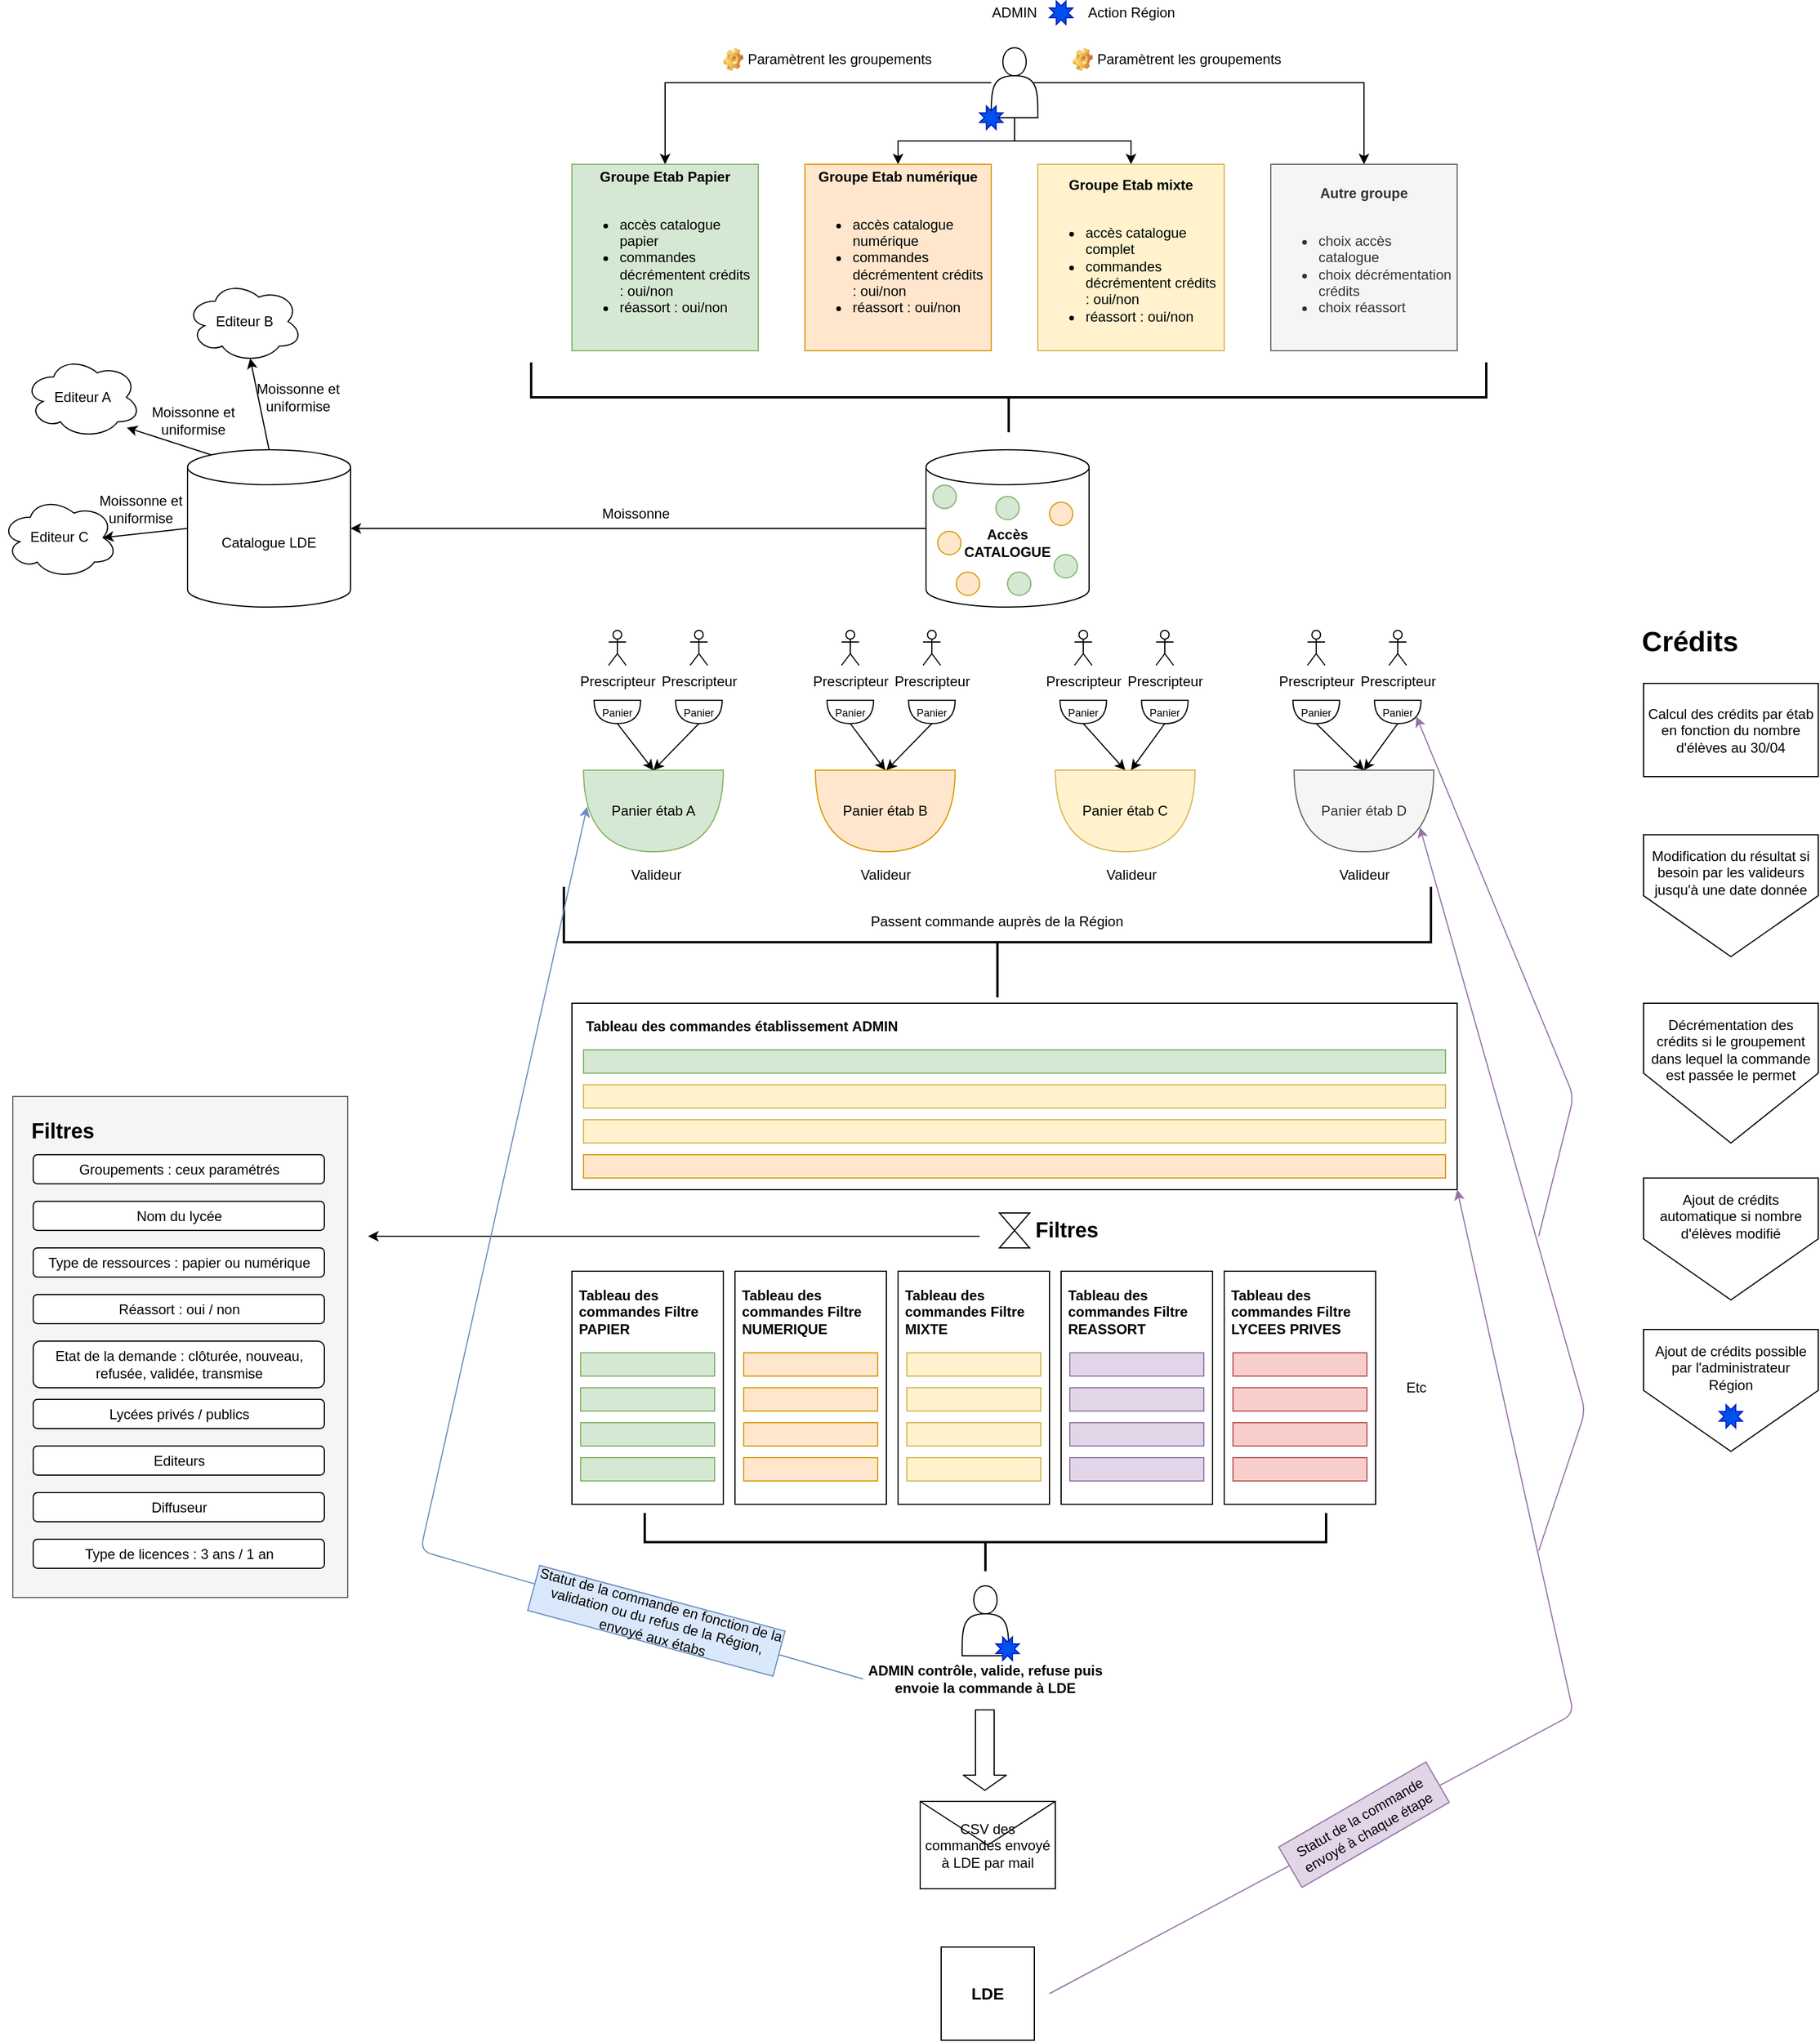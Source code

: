 <mxfile version="14.6.12" type="github">
  <diagram id="M5NmcH6w99j9EcvWKyK-" name="Page-1">
    <mxGraphModel dx="2557" dy="912" grid="1" gridSize="10" guides="1" tooltips="1" connect="1" arrows="1" fold="1" page="1" pageScale="1" pageWidth="827" pageHeight="1169" math="0" shadow="0">
      <root>
        <mxCell id="0" />
        <mxCell id="1" parent="0" />
        <mxCell id="MbVoy9RgzzWDaomn8BP1-6" style="edgeStyle=orthogonalEdgeStyle;rounded=0;orthogonalLoop=1;jettySize=auto;html=1;entryX=0.5;entryY=0;entryDx=0;entryDy=0;exitX=0.5;exitY=1;exitDx=0;exitDy=0;" parent="1" source="MbVoy9RgzzWDaomn8BP1-1" target="MbVoy9RgzzWDaomn8BP1-3" edge="1">
          <mxGeometry relative="1" as="geometry">
            <mxPoint x="120" y="150" as="sourcePoint" />
          </mxGeometry>
        </mxCell>
        <mxCell id="MbVoy9RgzzWDaomn8BP1-7" style="edgeStyle=orthogonalEdgeStyle;rounded=0;orthogonalLoop=1;jettySize=auto;html=1;entryX=0.5;entryY=0;entryDx=0;entryDy=0;" parent="1" source="MbVoy9RgzzWDaomn8BP1-1" target="MbVoy9RgzzWDaomn8BP1-2" edge="1">
          <mxGeometry relative="1" as="geometry" />
        </mxCell>
        <mxCell id="MbVoy9RgzzWDaomn8BP1-8" style="edgeStyle=orthogonalEdgeStyle;rounded=0;orthogonalLoop=1;jettySize=auto;html=1;entryX=0.5;entryY=0;entryDx=0;entryDy=0;" parent="1" source="MbVoy9RgzzWDaomn8BP1-1" target="MbVoy9RgzzWDaomn8BP1-4" edge="1">
          <mxGeometry relative="1" as="geometry" />
        </mxCell>
        <mxCell id="MbVoy9RgzzWDaomn8BP1-9" style="edgeStyle=orthogonalEdgeStyle;rounded=0;orthogonalLoop=1;jettySize=auto;html=1;exitX=0.9;exitY=0.5;exitDx=0;exitDy=0;exitPerimeter=0;entryX=0.5;entryY=0;entryDx=0;entryDy=0;" parent="1" source="MbVoy9RgzzWDaomn8BP1-1" target="MbVoy9RgzzWDaomn8BP1-5" edge="1">
          <mxGeometry relative="1" as="geometry" />
        </mxCell>
        <mxCell id="MbVoy9RgzzWDaomn8BP1-1" value="" style="shape=actor;whiteSpace=wrap;html=1;" parent="1" vertex="1">
          <mxGeometry x="400" y="60" width="40" height="60" as="geometry" />
        </mxCell>
        <mxCell id="MbVoy9RgzzWDaomn8BP1-2" value="&lt;div&gt;&lt;b&gt;Groupe Etab Papier&lt;br&gt;&lt;/b&gt;&lt;/div&gt;&lt;div&gt;&lt;br&gt;&lt;/div&gt;&lt;div align=&quot;left&quot;&gt;&lt;ul&gt;&lt;li&gt;accès catalogue papier&lt;/li&gt;&lt;li&gt;commandes décrémentent crédits : oui/non&lt;/li&gt;&lt;li&gt;réassort : oui/non&lt;br&gt;&lt;/li&gt;&lt;/ul&gt;&lt;/div&gt;&lt;div&gt;&lt;br&gt;&lt;b&gt;&lt;/b&gt;&lt;/div&gt;" style="whiteSpace=wrap;html=1;aspect=fixed;fillColor=#d5e8d4;strokeColor=#82b366;" parent="1" vertex="1">
          <mxGeometry x="40" y="160" width="160" height="160" as="geometry" />
        </mxCell>
        <mxCell id="MbVoy9RgzzWDaomn8BP1-3" value="&lt;div&gt;&lt;b&gt;Groupe Etab numérique&lt;/b&gt;&lt;/div&gt;&lt;div align=&quot;left&quot;&gt;&lt;br&gt;&lt;/div&gt;&lt;div align=&quot;left&quot;&gt;&lt;ul&gt;&lt;li&gt;accès catalogue numérique&lt;/li&gt;&lt;li&gt;commandes décrémentent crédits : oui/non&lt;/li&gt;&lt;li&gt;réassort : oui/non&lt;br&gt;&lt;/li&gt;&lt;/ul&gt;&lt;/div&gt;&lt;div&gt;&lt;br&gt;&lt;/div&gt;" style="whiteSpace=wrap;html=1;aspect=fixed;fillColor=#ffe6cc;strokeColor=#d79b00;" parent="1" vertex="1">
          <mxGeometry x="240" y="160" width="160" height="160" as="geometry" />
        </mxCell>
        <mxCell id="MbVoy9RgzzWDaomn8BP1-4" value="&lt;div&gt;&lt;b&gt;Groupe Etab mixte&lt;/b&gt;&lt;/div&gt;&lt;div&gt;&lt;br&gt;&lt;/div&gt;&lt;div align=&quot;left&quot;&gt;&lt;ul&gt;&lt;li&gt;accès catalogue complet&lt;/li&gt;&lt;li&gt;commandes décrémentent crédits : oui/non&lt;/li&gt;&lt;li&gt;réassort : oui/non&lt;/li&gt;&lt;/ul&gt;&lt;/div&gt;" style="whiteSpace=wrap;html=1;aspect=fixed;fillColor=#fff2cc;strokeColor=#d6b656;" parent="1" vertex="1">
          <mxGeometry x="440" y="160" width="160" height="160" as="geometry" />
        </mxCell>
        <mxCell id="MbVoy9RgzzWDaomn8BP1-5" value="&lt;div&gt;&lt;b&gt;Autre groupe&lt;/b&gt;&lt;/div&gt;&lt;div align=&quot;left&quot;&gt;&lt;br&gt;&lt;/div&gt;&lt;div align=&quot;left&quot;&gt;&lt;ul&gt;&lt;li&gt;choix accès catalogue&lt;/li&gt;&lt;li&gt;choix décrémentation crédits&lt;/li&gt;&lt;li&gt;choix réassort&lt;/li&gt;&lt;/ul&gt;&lt;/div&gt;" style="whiteSpace=wrap;html=1;aspect=fixed;fillColor=#f5f5f5;strokeColor=#666666;fontColor=#333333;" parent="1" vertex="1">
          <mxGeometry x="640" y="160" width="160" height="160" as="geometry" />
        </mxCell>
        <mxCell id="MbVoy9RgzzWDaomn8BP1-10" value="" style="rounded=0;whiteSpace=wrap;html=1;" parent="1" vertex="1">
          <mxGeometry x="40" y="880" width="760" height="160" as="geometry" />
        </mxCell>
        <mxCell id="MbVoy9RgzzWDaomn8BP1-143" style="edgeStyle=none;rounded=0;orthogonalLoop=1;jettySize=auto;html=1;" parent="1" edge="1">
          <mxGeometry relative="1" as="geometry">
            <mxPoint x="-135" y="1080" as="targetPoint" />
            <mxPoint x="390" y="1080" as="sourcePoint" />
          </mxGeometry>
        </mxCell>
        <mxCell id="MbVoy9RgzzWDaomn8BP1-15" value="&lt;font style=&quot;font-size: 18px&quot;&gt;&lt;b&gt;Filtres&lt;/b&gt;&lt;/font&gt;" style="text;html=1;strokeColor=none;fillColor=none;align=center;verticalAlign=middle;whiteSpace=wrap;rounded=0;" parent="1" vertex="1">
          <mxGeometry x="440" y="1065" width="50" height="20" as="geometry" />
        </mxCell>
        <mxCell id="MbVoy9RgzzWDaomn8BP1-17" value="&lt;div align=&quot;left&quot;&gt;&lt;b&gt;Tableau des commandes établissement&lt;/b&gt; &lt;b&gt;ADMIN&lt;/b&gt;&lt;br&gt;&lt;/div&gt;" style="text;html=1;strokeColor=none;fillColor=none;align=left;verticalAlign=middle;whiteSpace=wrap;rounded=0;" parent="1" vertex="1">
          <mxGeometry x="50" y="890" width="310" height="20" as="geometry" />
        </mxCell>
        <mxCell id="MbVoy9RgzzWDaomn8BP1-18" value="" style="rounded=0;whiteSpace=wrap;html=1;fillColor=#d5e8d4;strokeColor=#82b366;" parent="1" vertex="1">
          <mxGeometry x="50" y="920" width="740" height="20" as="geometry" />
        </mxCell>
        <mxCell id="MbVoy9RgzzWDaomn8BP1-19" value="" style="rounded=0;whiteSpace=wrap;html=1;fillColor=#fff2cc;strokeColor=#d6b656;" parent="1" vertex="1">
          <mxGeometry x="50" y="950" width="740" height="20" as="geometry" />
        </mxCell>
        <mxCell id="MbVoy9RgzzWDaomn8BP1-20" value="" style="rounded=0;whiteSpace=wrap;html=1;fillColor=#fff2cc;strokeColor=#d6b656;" parent="1" vertex="1">
          <mxGeometry x="50" y="980" width="740" height="20" as="geometry" />
        </mxCell>
        <mxCell id="MbVoy9RgzzWDaomn8BP1-21" value="" style="rounded=0;whiteSpace=wrap;html=1;fillColor=#ffe6cc;strokeColor=#d79b00;" parent="1" vertex="1">
          <mxGeometry x="50" y="1010" width="740" height="20" as="geometry" />
        </mxCell>
        <mxCell id="MbVoy9RgzzWDaomn8BP1-22" value="" style="shape=collate;whiteSpace=wrap;html=1;" parent="1" vertex="1">
          <mxGeometry x="407" y="1060" width="26" height="30" as="geometry" />
        </mxCell>
        <mxCell id="MbVoy9RgzzWDaomn8BP1-32" value="" style="group" parent="1" vertex="1" connectable="0">
          <mxGeometry x="40" y="1110" width="130" height="200" as="geometry" />
        </mxCell>
        <mxCell id="MbVoy9RgzzWDaomn8BP1-26" value="" style="rounded=0;whiteSpace=wrap;html=1;" parent="MbVoy9RgzzWDaomn8BP1-32" vertex="1">
          <mxGeometry width="130" height="200" as="geometry" />
        </mxCell>
        <mxCell id="MbVoy9RgzzWDaomn8BP1-27" value="&lt;div align=&quot;left&quot;&gt;&lt;b&gt;Tableau des commandes Filtre PAPIER&lt;/b&gt;&lt;br&gt;&lt;/div&gt;" style="text;html=1;strokeColor=none;fillColor=none;align=center;verticalAlign=middle;whiteSpace=wrap;rounded=0;" parent="MbVoy9RgzzWDaomn8BP1-32" vertex="1">
          <mxGeometry x="5" y="10" width="115" height="50" as="geometry" />
        </mxCell>
        <mxCell id="MbVoy9RgzzWDaomn8BP1-54" value="" style="group" parent="MbVoy9RgzzWDaomn8BP1-32" vertex="1" connectable="0">
          <mxGeometry x="7.5" y="70" width="115" height="110" as="geometry" />
        </mxCell>
        <mxCell id="MbVoy9RgzzWDaomn8BP1-28" value="" style="rounded=0;whiteSpace=wrap;html=1;fillColor=#d5e8d4;strokeColor=#82b366;" parent="MbVoy9RgzzWDaomn8BP1-54" vertex="1">
          <mxGeometry width="115" height="20" as="geometry" />
        </mxCell>
        <mxCell id="MbVoy9RgzzWDaomn8BP1-29" value="" style="rounded=0;whiteSpace=wrap;html=1;fillColor=#d5e8d4;strokeColor=#82b366;" parent="MbVoy9RgzzWDaomn8BP1-54" vertex="1">
          <mxGeometry y="30" width="115" height="20" as="geometry" />
        </mxCell>
        <mxCell id="MbVoy9RgzzWDaomn8BP1-30" value="" style="rounded=0;whiteSpace=wrap;html=1;fillColor=#d5e8d4;strokeColor=#82b366;" parent="MbVoy9RgzzWDaomn8BP1-54" vertex="1">
          <mxGeometry y="60" width="115" height="20" as="geometry" />
        </mxCell>
        <mxCell id="MbVoy9RgzzWDaomn8BP1-31" value="" style="rounded=0;whiteSpace=wrap;html=1;fillColor=#d5e8d4;strokeColor=#82b366;" parent="MbVoy9RgzzWDaomn8BP1-54" vertex="1">
          <mxGeometry y="90" width="115" height="20" as="geometry" />
        </mxCell>
        <mxCell id="MbVoy9RgzzWDaomn8BP1-73" style="edgeStyle=orthogonalEdgeStyle;rounded=0;orthogonalLoop=1;jettySize=auto;html=1;exitX=0.5;exitY=1;exitDx=0;exitDy=0;" parent="MbVoy9RgzzWDaomn8BP1-54" source="MbVoy9RgzzWDaomn8BP1-29" target="MbVoy9RgzzWDaomn8BP1-29" edge="1">
          <mxGeometry relative="1" as="geometry" />
        </mxCell>
        <mxCell id="MbVoy9RgzzWDaomn8BP1-74" value="" style="group" parent="1" vertex="1" connectable="0">
          <mxGeometry x="180" y="1110" width="130" height="200" as="geometry" />
        </mxCell>
        <mxCell id="MbVoy9RgzzWDaomn8BP1-75" value="" style="rounded=0;whiteSpace=wrap;html=1;" parent="MbVoy9RgzzWDaomn8BP1-74" vertex="1">
          <mxGeometry width="130" height="200" as="geometry" />
        </mxCell>
        <mxCell id="MbVoy9RgzzWDaomn8BP1-76" value="&lt;div align=&quot;left&quot;&gt;&lt;b&gt;Tableau des commandes Filtre NUMERIQUE&lt;/b&gt;&lt;br&gt;&lt;/div&gt;" style="text;html=1;strokeColor=none;fillColor=none;align=center;verticalAlign=middle;whiteSpace=wrap;rounded=0;" parent="MbVoy9RgzzWDaomn8BP1-74" vertex="1">
          <mxGeometry x="5" y="10" width="115" height="50" as="geometry" />
        </mxCell>
        <mxCell id="MbVoy9RgzzWDaomn8BP1-77" value="" style="group" parent="MbVoy9RgzzWDaomn8BP1-74" vertex="1" connectable="0">
          <mxGeometry x="7.5" y="70" width="115" height="110" as="geometry" />
        </mxCell>
        <mxCell id="MbVoy9RgzzWDaomn8BP1-78" value="" style="rounded=0;whiteSpace=wrap;html=1;fillColor=#ffe6cc;strokeColor=#d79b00;" parent="MbVoy9RgzzWDaomn8BP1-77" vertex="1">
          <mxGeometry width="115" height="20" as="geometry" />
        </mxCell>
        <mxCell id="MbVoy9RgzzWDaomn8BP1-79" value="" style="rounded=0;whiteSpace=wrap;html=1;fillColor=#ffe6cc;strokeColor=#d79b00;" parent="MbVoy9RgzzWDaomn8BP1-77" vertex="1">
          <mxGeometry y="30" width="115" height="20" as="geometry" />
        </mxCell>
        <mxCell id="MbVoy9RgzzWDaomn8BP1-80" value="" style="rounded=0;whiteSpace=wrap;html=1;fillColor=#ffe6cc;strokeColor=#d79b00;" parent="MbVoy9RgzzWDaomn8BP1-77" vertex="1">
          <mxGeometry y="60" width="115" height="20" as="geometry" />
        </mxCell>
        <mxCell id="MbVoy9RgzzWDaomn8BP1-81" value="" style="rounded=0;whiteSpace=wrap;html=1;fillColor=#ffe6cc;strokeColor=#d79b00;" parent="MbVoy9RgzzWDaomn8BP1-77" vertex="1">
          <mxGeometry y="90" width="115" height="20" as="geometry" />
        </mxCell>
        <mxCell id="MbVoy9RgzzWDaomn8BP1-82" style="edgeStyle=orthogonalEdgeStyle;rounded=0;orthogonalLoop=1;jettySize=auto;html=1;exitX=0.5;exitY=1;exitDx=0;exitDy=0;" parent="MbVoy9RgzzWDaomn8BP1-77" source="MbVoy9RgzzWDaomn8BP1-79" target="MbVoy9RgzzWDaomn8BP1-79" edge="1">
          <mxGeometry relative="1" as="geometry" />
        </mxCell>
        <mxCell id="MbVoy9RgzzWDaomn8BP1-83" value="" style="group" parent="1" vertex="1" connectable="0">
          <mxGeometry x="320" y="1110" width="130" height="200" as="geometry" />
        </mxCell>
        <mxCell id="MbVoy9RgzzWDaomn8BP1-84" value="" style="rounded=0;whiteSpace=wrap;html=1;" parent="MbVoy9RgzzWDaomn8BP1-83" vertex="1">
          <mxGeometry width="130" height="200" as="geometry" />
        </mxCell>
        <mxCell id="MbVoy9RgzzWDaomn8BP1-85" value="&lt;div align=&quot;left&quot;&gt;&lt;b&gt;Tableau des commandes Filtre MIXTE&lt;/b&gt;&lt;br&gt;&lt;/div&gt;" style="text;html=1;strokeColor=none;fillColor=none;align=center;verticalAlign=middle;whiteSpace=wrap;rounded=0;" parent="MbVoy9RgzzWDaomn8BP1-83" vertex="1">
          <mxGeometry x="5" y="10" width="115" height="50" as="geometry" />
        </mxCell>
        <mxCell id="MbVoy9RgzzWDaomn8BP1-86" value="" style="group" parent="MbVoy9RgzzWDaomn8BP1-83" vertex="1" connectable="0">
          <mxGeometry x="7.5" y="70" width="115" height="110" as="geometry" />
        </mxCell>
        <mxCell id="MbVoy9RgzzWDaomn8BP1-87" value="" style="rounded=0;whiteSpace=wrap;html=1;fillColor=#fff2cc;strokeColor=#d6b656;" parent="MbVoy9RgzzWDaomn8BP1-86" vertex="1">
          <mxGeometry width="115" height="20" as="geometry" />
        </mxCell>
        <mxCell id="MbVoy9RgzzWDaomn8BP1-88" value="" style="rounded=0;whiteSpace=wrap;html=1;fillColor=#fff2cc;strokeColor=#d6b656;" parent="MbVoy9RgzzWDaomn8BP1-86" vertex="1">
          <mxGeometry y="30" width="115" height="20" as="geometry" />
        </mxCell>
        <mxCell id="MbVoy9RgzzWDaomn8BP1-89" value="" style="rounded=0;whiteSpace=wrap;html=1;fillColor=#fff2cc;strokeColor=#d6b656;" parent="MbVoy9RgzzWDaomn8BP1-86" vertex="1">
          <mxGeometry y="60" width="115" height="20" as="geometry" />
        </mxCell>
        <mxCell id="MbVoy9RgzzWDaomn8BP1-90" value="" style="rounded=0;whiteSpace=wrap;html=1;fillColor=#fff2cc;strokeColor=#d6b656;" parent="MbVoy9RgzzWDaomn8BP1-86" vertex="1">
          <mxGeometry y="90" width="115" height="20" as="geometry" />
        </mxCell>
        <mxCell id="MbVoy9RgzzWDaomn8BP1-91" style="edgeStyle=orthogonalEdgeStyle;rounded=0;orthogonalLoop=1;jettySize=auto;html=1;exitX=0.5;exitY=1;exitDx=0;exitDy=0;" parent="MbVoy9RgzzWDaomn8BP1-86" source="MbVoy9RgzzWDaomn8BP1-88" target="MbVoy9RgzzWDaomn8BP1-88" edge="1">
          <mxGeometry relative="1" as="geometry" />
        </mxCell>
        <mxCell id="MbVoy9RgzzWDaomn8BP1-96" value="" style="group" parent="1" vertex="1" connectable="0">
          <mxGeometry x="460" y="1110" width="130" height="200" as="geometry" />
        </mxCell>
        <mxCell id="MbVoy9RgzzWDaomn8BP1-97" value="" style="rounded=0;whiteSpace=wrap;html=1;" parent="MbVoy9RgzzWDaomn8BP1-96" vertex="1">
          <mxGeometry width="130" height="200" as="geometry" />
        </mxCell>
        <mxCell id="MbVoy9RgzzWDaomn8BP1-98" value="&lt;div align=&quot;left&quot;&gt;&lt;b&gt;Tableau des commandes Filtre REASSORT&lt;/b&gt;&lt;br&gt;&lt;/div&gt;" style="text;html=1;strokeColor=none;fillColor=none;align=center;verticalAlign=middle;whiteSpace=wrap;rounded=0;" parent="MbVoy9RgzzWDaomn8BP1-96" vertex="1">
          <mxGeometry x="5" y="10" width="115" height="50" as="geometry" />
        </mxCell>
        <mxCell id="MbVoy9RgzzWDaomn8BP1-99" value="" style="group" parent="MbVoy9RgzzWDaomn8BP1-96" vertex="1" connectable="0">
          <mxGeometry x="7.5" y="70" width="115" height="110" as="geometry" />
        </mxCell>
        <mxCell id="MbVoy9RgzzWDaomn8BP1-100" value="" style="rounded=0;whiteSpace=wrap;html=1;fillColor=#e1d5e7;strokeColor=#9673a6;" parent="MbVoy9RgzzWDaomn8BP1-99" vertex="1">
          <mxGeometry width="115" height="20" as="geometry" />
        </mxCell>
        <mxCell id="MbVoy9RgzzWDaomn8BP1-101" value="" style="rounded=0;whiteSpace=wrap;html=1;fillColor=#e1d5e7;strokeColor=#9673a6;" parent="MbVoy9RgzzWDaomn8BP1-99" vertex="1">
          <mxGeometry y="30" width="115" height="20" as="geometry" />
        </mxCell>
        <mxCell id="MbVoy9RgzzWDaomn8BP1-102" value="" style="rounded=0;whiteSpace=wrap;html=1;fillColor=#e1d5e7;strokeColor=#9673a6;" parent="MbVoy9RgzzWDaomn8BP1-99" vertex="1">
          <mxGeometry y="60" width="115" height="20" as="geometry" />
        </mxCell>
        <mxCell id="MbVoy9RgzzWDaomn8BP1-103" value="" style="rounded=0;whiteSpace=wrap;html=1;fillColor=#e1d5e7;strokeColor=#9673a6;" parent="MbVoy9RgzzWDaomn8BP1-99" vertex="1">
          <mxGeometry y="90" width="115" height="20" as="geometry" />
        </mxCell>
        <mxCell id="MbVoy9RgzzWDaomn8BP1-104" style="edgeStyle=orthogonalEdgeStyle;rounded=0;orthogonalLoop=1;jettySize=auto;html=1;exitX=0.5;exitY=1;exitDx=0;exitDy=0;" parent="MbVoy9RgzzWDaomn8BP1-99" source="MbVoy9RgzzWDaomn8BP1-101" target="MbVoy9RgzzWDaomn8BP1-101" edge="1">
          <mxGeometry relative="1" as="geometry" />
        </mxCell>
        <mxCell id="MbVoy9RgzzWDaomn8BP1-105" value="" style="group" parent="1" vertex="1" connectable="0">
          <mxGeometry x="600" y="1110" width="130" height="200" as="geometry" />
        </mxCell>
        <mxCell id="MbVoy9RgzzWDaomn8BP1-106" value="" style="rounded=0;whiteSpace=wrap;html=1;" parent="MbVoy9RgzzWDaomn8BP1-105" vertex="1">
          <mxGeometry width="130" height="200" as="geometry" />
        </mxCell>
        <mxCell id="MbVoy9RgzzWDaomn8BP1-107" value="&lt;div align=&quot;left&quot;&gt;&lt;b&gt;Tableau des commandes Filtre LYCEES PRIVES&lt;/b&gt;&lt;br&gt;&lt;/div&gt;" style="text;html=1;strokeColor=none;fillColor=none;align=center;verticalAlign=middle;whiteSpace=wrap;rounded=0;" parent="MbVoy9RgzzWDaomn8BP1-105" vertex="1">
          <mxGeometry x="5" y="10" width="115" height="50" as="geometry" />
        </mxCell>
        <mxCell id="MbVoy9RgzzWDaomn8BP1-108" value="" style="group" parent="MbVoy9RgzzWDaomn8BP1-105" vertex="1" connectable="0">
          <mxGeometry x="7.5" y="70" width="115" height="110" as="geometry" />
        </mxCell>
        <mxCell id="MbVoy9RgzzWDaomn8BP1-109" value="" style="rounded=0;whiteSpace=wrap;html=1;fillColor=#f8cecc;strokeColor=#b85450;" parent="MbVoy9RgzzWDaomn8BP1-108" vertex="1">
          <mxGeometry width="115" height="20" as="geometry" />
        </mxCell>
        <mxCell id="MbVoy9RgzzWDaomn8BP1-110" value="" style="rounded=0;whiteSpace=wrap;html=1;fillColor=#f8cecc;strokeColor=#b85450;" parent="MbVoy9RgzzWDaomn8BP1-108" vertex="1">
          <mxGeometry y="30" width="115" height="20" as="geometry" />
        </mxCell>
        <mxCell id="MbVoy9RgzzWDaomn8BP1-111" value="" style="rounded=0;whiteSpace=wrap;html=1;fillColor=#f8cecc;strokeColor=#b85450;" parent="MbVoy9RgzzWDaomn8BP1-108" vertex="1">
          <mxGeometry y="60" width="115" height="20" as="geometry" />
        </mxCell>
        <mxCell id="MbVoy9RgzzWDaomn8BP1-112" value="" style="rounded=0;whiteSpace=wrap;html=1;fillColor=#f8cecc;strokeColor=#b85450;" parent="MbVoy9RgzzWDaomn8BP1-108" vertex="1">
          <mxGeometry y="90" width="115" height="20" as="geometry" />
        </mxCell>
        <mxCell id="MbVoy9RgzzWDaomn8BP1-113" style="edgeStyle=orthogonalEdgeStyle;rounded=0;orthogonalLoop=1;jettySize=auto;html=1;exitX=0.5;exitY=1;exitDx=0;exitDy=0;" parent="MbVoy9RgzzWDaomn8BP1-108" source="MbVoy9RgzzWDaomn8BP1-110" target="MbVoy9RgzzWDaomn8BP1-110" edge="1">
          <mxGeometry relative="1" as="geometry" />
        </mxCell>
        <mxCell id="MbVoy9RgzzWDaomn8BP1-114" value="Etc" style="text;html=1;strokeColor=none;fillColor=none;align=center;verticalAlign=middle;whiteSpace=wrap;rounded=0;" parent="1" vertex="1">
          <mxGeometry x="740" y="1200" width="50" height="20" as="geometry" />
        </mxCell>
        <mxCell id="MbVoy9RgzzWDaomn8BP1-125" value="ADMIN" style="text;html=1;strokeColor=none;fillColor=none;align=center;verticalAlign=middle;whiteSpace=wrap;rounded=0;" parent="1" vertex="1">
          <mxGeometry x="300" y="20" width="240" height="20" as="geometry" />
        </mxCell>
        <mxCell id="MbVoy9RgzzWDaomn8BP1-126" value="" style="shape=actor;whiteSpace=wrap;html=1;" parent="1" vertex="1">
          <mxGeometry x="375" y="1380" width="40" height="60" as="geometry" />
        </mxCell>
        <mxCell id="MbVoy9RgzzWDaomn8BP1-141" value="" style="strokeWidth=2;html=1;shape=mxgraph.flowchart.annotation_2;align=left;labelPosition=right;pointerEvents=1;rotation=-90;" parent="1" vertex="1">
          <mxGeometry x="370" y="1050" width="50" height="585" as="geometry" />
        </mxCell>
        <mxCell id="MbVoy9RgzzWDaomn8BP1-142" value="&lt;b&gt;ADMIN contrôle, valide, refuse puis envoie la commande à LDE&lt;/b&gt;" style="text;html=1;strokeColor=none;fillColor=none;align=center;verticalAlign=middle;whiteSpace=wrap;rounded=0;" parent="1" vertex="1">
          <mxGeometry x="290" y="1440" width="210" height="40" as="geometry" />
        </mxCell>
        <mxCell id="MbVoy9RgzzWDaomn8BP1-179" value="" style="strokeWidth=2;html=1;shape=mxgraph.flowchart.annotation_2;align=left;labelPosition=right;pointerEvents=1;rotation=-90;" parent="1" vertex="1">
          <mxGeometry x="385" y="-50" width="60" height="820" as="geometry" />
        </mxCell>
        <mxCell id="MbVoy9RgzzWDaomn8BP1-184" value="" style="group" parent="1" vertex="1" connectable="0">
          <mxGeometry x="-440" y="960" width="397.5" height="430" as="geometry" />
        </mxCell>
        <mxCell id="MbVoy9RgzzWDaomn8BP1-178" value="" style="rounded=0;whiteSpace=wrap;html=1;fillColor=#f5f5f5;strokeColor=#666666;fontColor=#333333;" parent="MbVoy9RgzzWDaomn8BP1-184" vertex="1">
          <mxGeometry width="287.5" height="430" as="geometry" />
        </mxCell>
        <mxCell id="MbVoy9RgzzWDaomn8BP1-147" value="" style="group" parent="MbVoy9RgzzWDaomn8BP1-184" vertex="1" connectable="0">
          <mxGeometry x="17.5" y="130" width="250" height="25" as="geometry" />
        </mxCell>
        <mxCell id="MbVoy9RgzzWDaomn8BP1-146" value="" style="rounded=1;whiteSpace=wrap;html=1;" parent="MbVoy9RgzzWDaomn8BP1-147" vertex="1">
          <mxGeometry width="250" height="25" as="geometry" />
        </mxCell>
        <mxCell id="MbVoy9RgzzWDaomn8BP1-145" value="&lt;div&gt;Type de ressources : papier ou numérique&lt;/div&gt;" style="text;html=1;strokeColor=none;fillColor=none;align=center;verticalAlign=middle;whiteSpace=wrap;rounded=0;" parent="MbVoy9RgzzWDaomn8BP1-147" vertex="1">
          <mxGeometry x="5" y="2.5" width="240" height="20" as="geometry" />
        </mxCell>
        <mxCell id="MbVoy9RgzzWDaomn8BP1-148" value="" style="group" parent="MbVoy9RgzzWDaomn8BP1-184" vertex="1" connectable="0">
          <mxGeometry x="17.5" y="170" width="250" height="25" as="geometry" />
        </mxCell>
        <mxCell id="MbVoy9RgzzWDaomn8BP1-149" value="" style="rounded=1;whiteSpace=wrap;html=1;" parent="MbVoy9RgzzWDaomn8BP1-148" vertex="1">
          <mxGeometry width="250" height="25" as="geometry" />
        </mxCell>
        <mxCell id="MbVoy9RgzzWDaomn8BP1-150" value="Réassort : oui / non" style="text;html=1;strokeColor=none;fillColor=none;align=center;verticalAlign=middle;whiteSpace=wrap;rounded=0;" parent="MbVoy9RgzzWDaomn8BP1-148" vertex="1">
          <mxGeometry x="5" y="2.5" width="240" height="20" as="geometry" />
        </mxCell>
        <mxCell id="MbVoy9RgzzWDaomn8BP1-152" value="" style="group" parent="MbVoy9RgzzWDaomn8BP1-184" vertex="1" connectable="0">
          <mxGeometry x="17.5" y="210" width="285" height="220" as="geometry" />
        </mxCell>
        <mxCell id="MbVoy9RgzzWDaomn8BP1-153" value="" style="rounded=1;whiteSpace=wrap;html=1;" parent="MbVoy9RgzzWDaomn8BP1-152" vertex="1">
          <mxGeometry width="250" height="40" as="geometry" />
        </mxCell>
        <mxCell id="MbVoy9RgzzWDaomn8BP1-154" value="Etat de la demande : clôturée, nouveau, refusée, validée, transmise" style="text;html=1;strokeColor=none;fillColor=none;align=center;verticalAlign=middle;whiteSpace=wrap;rounded=0;" parent="MbVoy9RgzzWDaomn8BP1-152" vertex="1">
          <mxGeometry x="5" y="4" width="240" height="32" as="geometry" />
        </mxCell>
        <mxCell id="MbVoy9RgzzWDaomn8BP1-155" value="" style="group" parent="MbVoy9RgzzWDaomn8BP1-184" vertex="1" connectable="0">
          <mxGeometry x="17.5" y="90" width="250" height="25" as="geometry" />
        </mxCell>
        <mxCell id="MbVoy9RgzzWDaomn8BP1-156" value="" style="rounded=1;whiteSpace=wrap;html=1;" parent="MbVoy9RgzzWDaomn8BP1-155" vertex="1">
          <mxGeometry width="250" height="25" as="geometry" />
        </mxCell>
        <mxCell id="MbVoy9RgzzWDaomn8BP1-157" value="Nom du lycée" style="text;html=1;strokeColor=none;fillColor=none;align=center;verticalAlign=middle;whiteSpace=wrap;rounded=0;" parent="MbVoy9RgzzWDaomn8BP1-155" vertex="1">
          <mxGeometry x="5" y="2.5" width="240" height="20" as="geometry" />
        </mxCell>
        <mxCell id="MbVoy9RgzzWDaomn8BP1-158" value="" style="group" parent="MbVoy9RgzzWDaomn8BP1-184" vertex="1" connectable="0">
          <mxGeometry x="17.5" y="50" width="380" height="380" as="geometry" />
        </mxCell>
        <mxCell id="MbVoy9RgzzWDaomn8BP1-159" value="" style="rounded=1;whiteSpace=wrap;html=1;" parent="MbVoy9RgzzWDaomn8BP1-158" vertex="1">
          <mxGeometry width="250" height="25" as="geometry" />
        </mxCell>
        <mxCell id="MbVoy9RgzzWDaomn8BP1-160" value="Groupements : ceux paramétrés" style="text;html=1;strokeColor=none;fillColor=none;align=center;verticalAlign=middle;whiteSpace=wrap;rounded=0;" parent="MbVoy9RgzzWDaomn8BP1-158" vertex="1">
          <mxGeometry x="5" y="2.5" width="240" height="20" as="geometry" />
        </mxCell>
        <mxCell id="MbVoy9RgzzWDaomn8BP1-162" value="" style="group" parent="MbVoy9RgzzWDaomn8BP1-184" vertex="1" connectable="0">
          <mxGeometry x="17.5" y="260" width="250" height="25" as="geometry" />
        </mxCell>
        <mxCell id="MbVoy9RgzzWDaomn8BP1-163" value="" style="rounded=1;whiteSpace=wrap;html=1;" parent="MbVoy9RgzzWDaomn8BP1-162" vertex="1">
          <mxGeometry width="250" height="25" as="geometry" />
        </mxCell>
        <mxCell id="MbVoy9RgzzWDaomn8BP1-164" value="Lycées privés / publics" style="text;html=1;strokeColor=none;fillColor=none;align=center;verticalAlign=middle;whiteSpace=wrap;rounded=0;" parent="MbVoy9RgzzWDaomn8BP1-162" vertex="1">
          <mxGeometry x="5" y="2.5" width="240" height="20" as="geometry" />
        </mxCell>
        <mxCell id="MbVoy9RgzzWDaomn8BP1-165" value="" style="group" parent="MbVoy9RgzzWDaomn8BP1-184" vertex="1" connectable="0">
          <mxGeometry x="17.5" y="300" width="250" height="25" as="geometry" />
        </mxCell>
        <mxCell id="MbVoy9RgzzWDaomn8BP1-166" value="" style="rounded=1;whiteSpace=wrap;html=1;" parent="MbVoy9RgzzWDaomn8BP1-165" vertex="1">
          <mxGeometry width="250" height="25" as="geometry" />
        </mxCell>
        <mxCell id="MbVoy9RgzzWDaomn8BP1-167" value="Editeurs" style="text;html=1;strokeColor=none;fillColor=none;align=center;verticalAlign=middle;whiteSpace=wrap;rounded=0;" parent="MbVoy9RgzzWDaomn8BP1-165" vertex="1">
          <mxGeometry x="5" y="2.5" width="240" height="20" as="geometry" />
        </mxCell>
        <mxCell id="MbVoy9RgzzWDaomn8BP1-168" value="" style="group" parent="MbVoy9RgzzWDaomn8BP1-184" vertex="1" connectable="0">
          <mxGeometry x="17.5" y="340" width="250" height="25" as="geometry" />
        </mxCell>
        <mxCell id="MbVoy9RgzzWDaomn8BP1-169" value="" style="rounded=1;whiteSpace=wrap;html=1;" parent="MbVoy9RgzzWDaomn8BP1-168" vertex="1">
          <mxGeometry width="250" height="25" as="geometry" />
        </mxCell>
        <mxCell id="MbVoy9RgzzWDaomn8BP1-170" value="Diffuseur" style="text;html=1;strokeColor=none;fillColor=none;align=center;verticalAlign=middle;whiteSpace=wrap;rounded=0;" parent="MbVoy9RgzzWDaomn8BP1-168" vertex="1">
          <mxGeometry x="5" y="2.5" width="240" height="20" as="geometry" />
        </mxCell>
        <mxCell id="MbVoy9RgzzWDaomn8BP1-171" value="" style="group" parent="MbVoy9RgzzWDaomn8BP1-184" vertex="1" connectable="0">
          <mxGeometry x="17.5" y="380" width="250" height="25" as="geometry" />
        </mxCell>
        <mxCell id="MbVoy9RgzzWDaomn8BP1-172" value="" style="rounded=1;whiteSpace=wrap;html=1;" parent="MbVoy9RgzzWDaomn8BP1-171" vertex="1">
          <mxGeometry width="250" height="25" as="geometry" />
        </mxCell>
        <mxCell id="MbVoy9RgzzWDaomn8BP1-173" value="Type de licences : 3 ans / 1 an" style="text;html=1;strokeColor=none;fillColor=none;align=center;verticalAlign=middle;whiteSpace=wrap;rounded=0;" parent="MbVoy9RgzzWDaomn8BP1-171" vertex="1">
          <mxGeometry x="5" y="2.5" width="240" height="20" as="geometry" />
        </mxCell>
        <mxCell id="MbVoy9RgzzWDaomn8BP1-174" value="&lt;font style=&quot;font-size: 18px&quot;&gt;&lt;b&gt;Filtres&lt;/b&gt;&lt;/font&gt;" style="text;html=1;strokeColor=none;fillColor=none;align=center;verticalAlign=middle;whiteSpace=wrap;rounded=0;" parent="MbVoy9RgzzWDaomn8BP1-184" vertex="1">
          <mxGeometry x="17.5" y="20" width="50" height="20" as="geometry" />
        </mxCell>
        <mxCell id="MbVoy9RgzzWDaomn8BP1-281" style="edgeStyle=none;rounded=0;orthogonalLoop=1;jettySize=auto;html=1;exitX=0;exitY=0.5;exitDx=0;exitDy=0;exitPerimeter=0;entryX=1;entryY=0.5;entryDx=0;entryDy=0;entryPerimeter=0;" parent="1" source="MbVoy9RgzzWDaomn8BP1-180" target="MbVoy9RgzzWDaomn8BP1-272" edge="1">
          <mxGeometry relative="1" as="geometry" />
        </mxCell>
        <mxCell id="MbVoy9RgzzWDaomn8BP1-180" value="" style="shape=cylinder3;whiteSpace=wrap;html=1;boundedLbl=1;backgroundOutline=1;size=15;" parent="1" vertex="1">
          <mxGeometry x="344" y="405" width="140" height="135" as="geometry" />
        </mxCell>
        <mxCell id="MbVoy9RgzzWDaomn8BP1-187" value="" style="group" parent="1" vertex="1" connectable="0">
          <mxGeometry x="344" y="380" width="140" height="220" as="geometry" />
        </mxCell>
        <mxCell id="MbVoy9RgzzWDaomn8BP1-188" value="&lt;div&gt;&lt;b&gt;Accès&lt;/b&gt;&lt;/div&gt;&lt;div&gt;&lt;b&gt;CATALOGUE&lt;/b&gt;&lt;/div&gt;" style="text;html=1;strokeColor=none;fillColor=none;align=center;verticalAlign=middle;whiteSpace=wrap;rounded=0;" parent="MbVoy9RgzzWDaomn8BP1-187" vertex="1">
          <mxGeometry x="10" y="70" width="120" height="70" as="geometry" />
        </mxCell>
        <mxCell id="MbVoy9RgzzWDaomn8BP1-259" value="" style="ellipse;whiteSpace=wrap;html=1;aspect=fixed;fillColor=#d5e8d4;strokeColor=#82b366;" parent="MbVoy9RgzzWDaomn8BP1-187" vertex="1">
          <mxGeometry x="6" y="55.4" width="20" height="20" as="geometry" />
        </mxCell>
        <mxCell id="MbVoy9RgzzWDaomn8BP1-260" value="" style="ellipse;whiteSpace=wrap;html=1;aspect=fixed;fillColor=#ffe6cc;strokeColor=#d79b00;" parent="MbVoy9RgzzWDaomn8BP1-187" vertex="1">
          <mxGeometry x="10" y="95" width="20" height="20" as="geometry" />
        </mxCell>
        <mxCell id="MbVoy9RgzzWDaomn8BP1-262" value="" style="ellipse;whiteSpace=wrap;html=1;aspect=fixed;fillColor=#d5e8d4;strokeColor=#82b366;" parent="MbVoy9RgzzWDaomn8BP1-187" vertex="1">
          <mxGeometry x="60" y="65" width="20" height="20" as="geometry" />
        </mxCell>
        <mxCell id="MbVoy9RgzzWDaomn8BP1-263" value="" style="ellipse;whiteSpace=wrap;html=1;aspect=fixed;fillColor=#ffe6cc;strokeColor=#d79b00;" parent="MbVoy9RgzzWDaomn8BP1-187" vertex="1">
          <mxGeometry x="26" y="130" width="20" height="20" as="geometry" />
        </mxCell>
        <mxCell id="MbVoy9RgzzWDaomn8BP1-264" value="" style="ellipse;whiteSpace=wrap;html=1;aspect=fixed;fillColor=#d5e8d4;strokeColor=#82b366;" parent="MbVoy9RgzzWDaomn8BP1-187" vertex="1">
          <mxGeometry x="70" y="130" width="20" height="20" as="geometry" />
        </mxCell>
        <mxCell id="MbVoy9RgzzWDaomn8BP1-265" value="" style="ellipse;whiteSpace=wrap;html=1;aspect=fixed;fillColor=#d5e8d4;strokeColor=#82b366;" parent="MbVoy9RgzzWDaomn8BP1-187" vertex="1">
          <mxGeometry x="110" y="115" width="20" height="20" as="geometry" />
        </mxCell>
        <mxCell id="MbVoy9RgzzWDaomn8BP1-200" value="" style="group" parent="1" vertex="1" connectable="0">
          <mxGeometry x="59" y="560" width="40" height="80" as="geometry" />
        </mxCell>
        <mxCell id="MbVoy9RgzzWDaomn8BP1-189" value="&lt;font style=&quot;font-size: 9px&quot;&gt;Panier&lt;/font&gt;" style="shape=or;whiteSpace=wrap;html=1;rotation=0;direction=south;" parent="MbVoy9RgzzWDaomn8BP1-200" vertex="1">
          <mxGeometry y="60" width="40" height="20" as="geometry" />
        </mxCell>
        <mxCell id="MbVoy9RgzzWDaomn8BP1-190" value="Prescripteur" style="shape=umlActor;verticalLabelPosition=bottom;verticalAlign=top;html=1;outlineConnect=0;" parent="MbVoy9RgzzWDaomn8BP1-200" vertex="1">
          <mxGeometry x="12.5" width="15" height="30" as="geometry" />
        </mxCell>
        <mxCell id="MbVoy9RgzzWDaomn8BP1-201" value="" style="group" parent="1" vertex="1" connectable="0">
          <mxGeometry x="129" y="560" width="40" height="80" as="geometry" />
        </mxCell>
        <mxCell id="MbVoy9RgzzWDaomn8BP1-202" value="&lt;font style=&quot;font-size: 9px&quot;&gt;Panier&lt;/font&gt;" style="shape=or;whiteSpace=wrap;html=1;rotation=0;direction=south;" parent="MbVoy9RgzzWDaomn8BP1-201" vertex="1">
          <mxGeometry y="60" width="40" height="20" as="geometry" />
        </mxCell>
        <mxCell id="MbVoy9RgzzWDaomn8BP1-203" value="Prescripteur" style="shape=umlActor;verticalLabelPosition=bottom;verticalAlign=top;html=1;outlineConnect=0;" parent="MbVoy9RgzzWDaomn8BP1-201" vertex="1">
          <mxGeometry x="12.5" width="15" height="30" as="geometry" />
        </mxCell>
        <mxCell id="MbVoy9RgzzWDaomn8BP1-207" value="" style="group" parent="1" vertex="1" connectable="0">
          <mxGeometry x="259" y="560" width="40" height="80" as="geometry" />
        </mxCell>
        <mxCell id="MbVoy9RgzzWDaomn8BP1-208" value="&lt;font style=&quot;font-size: 9px&quot;&gt;Panier&lt;/font&gt;" style="shape=or;whiteSpace=wrap;html=1;rotation=0;direction=south;" parent="MbVoy9RgzzWDaomn8BP1-207" vertex="1">
          <mxGeometry y="60" width="40" height="20" as="geometry" />
        </mxCell>
        <mxCell id="MbVoy9RgzzWDaomn8BP1-209" value="Prescripteur" style="shape=umlActor;verticalLabelPosition=bottom;verticalAlign=top;html=1;outlineConnect=0;" parent="MbVoy9RgzzWDaomn8BP1-207" vertex="1">
          <mxGeometry x="12.5" width="15" height="30" as="geometry" />
        </mxCell>
        <mxCell id="MbVoy9RgzzWDaomn8BP1-210" value="" style="group" parent="1" vertex="1" connectable="0">
          <mxGeometry x="329" y="560" width="40" height="80" as="geometry" />
        </mxCell>
        <mxCell id="MbVoy9RgzzWDaomn8BP1-211" value="&lt;font style=&quot;font-size: 9px&quot;&gt;Panier&lt;/font&gt;" style="shape=or;whiteSpace=wrap;html=1;rotation=0;direction=south;" parent="MbVoy9RgzzWDaomn8BP1-210" vertex="1">
          <mxGeometry y="60" width="40" height="20" as="geometry" />
        </mxCell>
        <mxCell id="MbVoy9RgzzWDaomn8BP1-212" value="Prescripteur" style="shape=umlActor;verticalLabelPosition=bottom;verticalAlign=top;html=1;outlineConnect=0;" parent="MbVoy9RgzzWDaomn8BP1-210" vertex="1">
          <mxGeometry x="12.5" width="15" height="30" as="geometry" />
        </mxCell>
        <mxCell id="MbVoy9RgzzWDaomn8BP1-213" value="" style="group" parent="1" vertex="1" connectable="0">
          <mxGeometry x="459" y="560" width="40" height="80" as="geometry" />
        </mxCell>
        <mxCell id="MbVoy9RgzzWDaomn8BP1-214" value="&lt;font style=&quot;font-size: 9px&quot;&gt;Panier&lt;/font&gt;" style="shape=or;whiteSpace=wrap;html=1;rotation=0;direction=south;" parent="MbVoy9RgzzWDaomn8BP1-213" vertex="1">
          <mxGeometry y="60" width="40" height="20" as="geometry" />
        </mxCell>
        <mxCell id="MbVoy9RgzzWDaomn8BP1-215" value="Prescripteur" style="shape=umlActor;verticalLabelPosition=bottom;verticalAlign=top;html=1;outlineConnect=0;" parent="MbVoy9RgzzWDaomn8BP1-213" vertex="1">
          <mxGeometry x="12.5" width="15" height="30" as="geometry" />
        </mxCell>
        <mxCell id="MbVoy9RgzzWDaomn8BP1-216" value="" style="group" parent="1" vertex="1" connectable="0">
          <mxGeometry x="529" y="560" width="40" height="80" as="geometry" />
        </mxCell>
        <mxCell id="MbVoy9RgzzWDaomn8BP1-217" value="&lt;font style=&quot;font-size: 9px&quot;&gt;Panier&lt;/font&gt;" style="shape=or;whiteSpace=wrap;html=1;rotation=0;direction=south;" parent="MbVoy9RgzzWDaomn8BP1-216" vertex="1">
          <mxGeometry y="60" width="40" height="20" as="geometry" />
        </mxCell>
        <mxCell id="MbVoy9RgzzWDaomn8BP1-218" value="Prescripteur" style="shape=umlActor;verticalLabelPosition=bottom;verticalAlign=top;html=1;outlineConnect=0;" parent="MbVoy9RgzzWDaomn8BP1-216" vertex="1">
          <mxGeometry x="12.5" width="15" height="30" as="geometry" />
        </mxCell>
        <mxCell id="MbVoy9RgzzWDaomn8BP1-234" value="" style="group" parent="1" vertex="1" connectable="0">
          <mxGeometry x="659" y="560" width="40" height="80" as="geometry" />
        </mxCell>
        <mxCell id="MbVoy9RgzzWDaomn8BP1-235" value="&lt;font style=&quot;font-size: 9px&quot;&gt;Panier&lt;/font&gt;" style="shape=or;whiteSpace=wrap;html=1;rotation=0;direction=south;" parent="MbVoy9RgzzWDaomn8BP1-234" vertex="1">
          <mxGeometry y="60" width="40" height="20" as="geometry" />
        </mxCell>
        <mxCell id="MbVoy9RgzzWDaomn8BP1-236" value="Prescripteur" style="shape=umlActor;verticalLabelPosition=bottom;verticalAlign=top;html=1;outlineConnect=0;" parent="MbVoy9RgzzWDaomn8BP1-234" vertex="1">
          <mxGeometry x="12.5" width="15" height="30" as="geometry" />
        </mxCell>
        <mxCell id="MbVoy9RgzzWDaomn8BP1-237" value="" style="group" parent="1" vertex="1" connectable="0">
          <mxGeometry x="729" y="560" width="40" height="80" as="geometry" />
        </mxCell>
        <mxCell id="MbVoy9RgzzWDaomn8BP1-238" value="&lt;font style=&quot;font-size: 9px&quot;&gt;Panier&lt;/font&gt;" style="shape=or;whiteSpace=wrap;html=1;rotation=0;direction=south;" parent="MbVoy9RgzzWDaomn8BP1-237" vertex="1">
          <mxGeometry y="60" width="40" height="20" as="geometry" />
        </mxCell>
        <mxCell id="MbVoy9RgzzWDaomn8BP1-239" value="Prescripteur" style="shape=umlActor;verticalLabelPosition=bottom;verticalAlign=top;html=1;outlineConnect=0;" parent="MbVoy9RgzzWDaomn8BP1-237" vertex="1">
          <mxGeometry x="12.5" width="15" height="30" as="geometry" />
        </mxCell>
        <mxCell id="MbVoy9RgzzWDaomn8BP1-241" value="&lt;font style=&quot;font-size: 9px&quot;&gt;&lt;font style=&quot;font-size: 12px&quot;&gt;Panier étab A&lt;/font&gt;&lt;br&gt;&lt;/font&gt;" style="shape=or;whiteSpace=wrap;html=1;rotation=0;direction=south;fillColor=#d5e8d4;strokeColor=#82b366;" parent="1" vertex="1">
          <mxGeometry x="50" y="680" width="120" height="70" as="geometry" />
        </mxCell>
        <mxCell id="MbVoy9RgzzWDaomn8BP1-242" value="&lt;font style=&quot;font-size: 9px&quot;&gt;&lt;font style=&quot;font-size: 12px&quot;&gt;Panier étab B&lt;/font&gt;&lt;br&gt;&lt;/font&gt;" style="shape=or;whiteSpace=wrap;html=1;rotation=0;direction=south;fillColor=#ffe6cc;strokeColor=#d79b00;" parent="1" vertex="1">
          <mxGeometry x="249" y="680" width="120" height="70" as="geometry" />
        </mxCell>
        <mxCell id="MbVoy9RgzzWDaomn8BP1-243" value="&lt;font style=&quot;font-size: 9px&quot;&gt;&lt;font style=&quot;font-size: 12px&quot;&gt;Panier étab C&lt;/font&gt;&lt;br&gt;&lt;/font&gt;" style="shape=or;whiteSpace=wrap;html=1;rotation=0;direction=south;fillColor=#fff2cc;strokeColor=#d6b656;" parent="1" vertex="1">
          <mxGeometry x="455" y="680" width="120" height="70" as="geometry" />
        </mxCell>
        <mxCell id="MbVoy9RgzzWDaomn8BP1-244" value="&lt;font style=&quot;font-size: 9px&quot;&gt;&lt;font style=&quot;font-size: 12px&quot;&gt;Panier étab D&lt;/font&gt;&lt;br&gt;&lt;/font&gt;" style="shape=or;whiteSpace=wrap;html=1;rotation=0;direction=south;fillColor=#f5f5f5;strokeColor=#666666;fontColor=#333333;" parent="1" vertex="1">
          <mxGeometry x="660" y="680" width="120" height="70" as="geometry" />
        </mxCell>
        <mxCell id="MbVoy9RgzzWDaomn8BP1-245" value="" style="strokeWidth=2;html=1;shape=mxgraph.flowchart.annotation_2;align=left;labelPosition=right;pointerEvents=1;rotation=-90;" parent="1" vertex="1">
          <mxGeometry x="357.89" y="455.4" width="94.84" height="744.38" as="geometry" />
        </mxCell>
        <mxCell id="MbVoy9RgzzWDaomn8BP1-246" value="Valideur" style="text;html=1;strokeColor=none;fillColor=none;align=center;verticalAlign=middle;whiteSpace=wrap;rounded=0;" parent="1" vertex="1">
          <mxGeometry x="45" y="760" width="135" height="20" as="geometry" />
        </mxCell>
        <mxCell id="MbVoy9RgzzWDaomn8BP1-247" value="Valideur" style="text;html=1;strokeColor=none;fillColor=none;align=center;verticalAlign=middle;whiteSpace=wrap;rounded=0;" parent="1" vertex="1">
          <mxGeometry x="241.5" y="760" width="135" height="20" as="geometry" />
        </mxCell>
        <mxCell id="MbVoy9RgzzWDaomn8BP1-248" value="Valideur" style="text;html=1;strokeColor=none;fillColor=none;align=center;verticalAlign=middle;whiteSpace=wrap;rounded=0;" parent="1" vertex="1">
          <mxGeometry x="452.5" y="760" width="135" height="20" as="geometry" />
        </mxCell>
        <mxCell id="MbVoy9RgzzWDaomn8BP1-249" value="Valideur" style="text;html=1;strokeColor=none;fillColor=none;align=center;verticalAlign=middle;whiteSpace=wrap;rounded=0;" parent="1" vertex="1">
          <mxGeometry x="652.5" y="760" width="135" height="20" as="geometry" />
        </mxCell>
        <mxCell id="MbVoy9RgzzWDaomn8BP1-250" value="Passent commande auprès de la Région" style="text;html=1;strokeColor=none;fillColor=none;align=center;verticalAlign=middle;whiteSpace=wrap;rounded=0;" parent="1" vertex="1">
          <mxGeometry x="285.31" y="800" width="240" height="20" as="geometry" />
        </mxCell>
        <mxCell id="MbVoy9RgzzWDaomn8BP1-251" style="edgeStyle=none;rounded=0;orthogonalLoop=1;jettySize=auto;html=1;exitX=1;exitY=0.5;exitDx=0;exitDy=0;exitPerimeter=0;entryX=0;entryY=0.5;entryDx=0;entryDy=0;entryPerimeter=0;" parent="1" source="MbVoy9RgzzWDaomn8BP1-189" target="MbVoy9RgzzWDaomn8BP1-241" edge="1">
          <mxGeometry relative="1" as="geometry" />
        </mxCell>
        <mxCell id="MbVoy9RgzzWDaomn8BP1-252" style="edgeStyle=none;rounded=0;orthogonalLoop=1;jettySize=auto;html=1;exitX=1;exitY=0.5;exitDx=0;exitDy=0;exitPerimeter=0;" parent="1" source="MbVoy9RgzzWDaomn8BP1-202" edge="1">
          <mxGeometry relative="1" as="geometry">
            <mxPoint x="110" y="680" as="targetPoint" />
          </mxGeometry>
        </mxCell>
        <mxCell id="MbVoy9RgzzWDaomn8BP1-253" style="edgeStyle=none;rounded=0;orthogonalLoop=1;jettySize=auto;html=1;exitX=1;exitY=0.5;exitDx=0;exitDy=0;exitPerimeter=0;entryX=0;entryY=0.5;entryDx=0;entryDy=0;entryPerimeter=0;" parent="1" source="MbVoy9RgzzWDaomn8BP1-208" target="MbVoy9RgzzWDaomn8BP1-242" edge="1">
          <mxGeometry relative="1" as="geometry" />
        </mxCell>
        <mxCell id="MbVoy9RgzzWDaomn8BP1-254" style="edgeStyle=none;rounded=0;orthogonalLoop=1;jettySize=auto;html=1;exitX=1;exitY=0.5;exitDx=0;exitDy=0;exitPerimeter=0;" parent="1" source="MbVoy9RgzzWDaomn8BP1-211" edge="1">
          <mxGeometry relative="1" as="geometry">
            <mxPoint x="310" y="680" as="targetPoint" />
          </mxGeometry>
        </mxCell>
        <mxCell id="MbVoy9RgzzWDaomn8BP1-255" style="edgeStyle=none;rounded=0;orthogonalLoop=1;jettySize=auto;html=1;exitX=1;exitY=0.5;exitDx=0;exitDy=0;exitPerimeter=0;entryX=0;entryY=0.5;entryDx=0;entryDy=0;entryPerimeter=0;" parent="1" source="MbVoy9RgzzWDaomn8BP1-214" target="MbVoy9RgzzWDaomn8BP1-243" edge="1">
          <mxGeometry relative="1" as="geometry" />
        </mxCell>
        <mxCell id="MbVoy9RgzzWDaomn8BP1-256" style="edgeStyle=none;rounded=0;orthogonalLoop=1;jettySize=auto;html=1;exitX=1;exitY=0.5;exitDx=0;exitDy=0;exitPerimeter=0;" parent="1" source="MbVoy9RgzzWDaomn8BP1-217" edge="1">
          <mxGeometry relative="1" as="geometry">
            <mxPoint x="520" y="680" as="targetPoint" />
          </mxGeometry>
        </mxCell>
        <mxCell id="MbVoy9RgzzWDaomn8BP1-257" style="edgeStyle=none;rounded=0;orthogonalLoop=1;jettySize=auto;html=1;exitX=1;exitY=0.5;exitDx=0;exitDy=0;exitPerimeter=0;entryX=0;entryY=0.5;entryDx=0;entryDy=0;entryPerimeter=0;" parent="1" source="MbVoy9RgzzWDaomn8BP1-235" target="MbVoy9RgzzWDaomn8BP1-244" edge="1">
          <mxGeometry relative="1" as="geometry" />
        </mxCell>
        <mxCell id="MbVoy9RgzzWDaomn8BP1-258" style="edgeStyle=none;rounded=0;orthogonalLoop=1;jettySize=auto;html=1;exitX=1;exitY=0.5;exitDx=0;exitDy=0;exitPerimeter=0;" parent="1" source="MbVoy9RgzzWDaomn8BP1-238" edge="1">
          <mxGeometry relative="1" as="geometry">
            <mxPoint x="720" y="680" as="targetPoint" />
          </mxGeometry>
        </mxCell>
        <mxCell id="MbVoy9RgzzWDaomn8BP1-261" value="" style="ellipse;whiteSpace=wrap;html=1;aspect=fixed;fillColor=#ffe6cc;strokeColor=#d79b00;" parent="1" vertex="1">
          <mxGeometry x="450" y="450" width="20" height="20" as="geometry" />
        </mxCell>
        <mxCell id="MbVoy9RgzzWDaomn8BP1-266" value="" style="shape=flexArrow;endArrow=classic;html=1;width=16;endSize=4;" parent="1" edge="1">
          <mxGeometry width="50" height="50" relative="1" as="geometry">
            <mxPoint x="394.5" y="1486" as="sourcePoint" />
            <mxPoint x="394.5" y="1556" as="targetPoint" />
          </mxGeometry>
        </mxCell>
        <mxCell id="MbVoy9RgzzWDaomn8BP1-267" value="CSV des commandes envoyé à LDE par mail" style="shape=message;html=1;whiteSpace=wrap;html=1;outlineConnect=0;gradientColor=none;" parent="1" vertex="1">
          <mxGeometry x="339" y="1565" width="116" height="75" as="geometry" />
        </mxCell>
        <mxCell id="MbVoy9RgzzWDaomn8BP1-268" value="Editeur A" style="ellipse;shape=cloud;whiteSpace=wrap;html=1;align=center;gradientColor=none;" parent="1" vertex="1">
          <mxGeometry x="-430" y="325" width="100" height="70" as="geometry" />
        </mxCell>
        <mxCell id="MbVoy9RgzzWDaomn8BP1-269" value="Editeur B" style="ellipse;shape=cloud;whiteSpace=wrap;html=1;align=center;gradientColor=none;" parent="1" vertex="1">
          <mxGeometry x="-291.25" y="260" width="100" height="70" as="geometry" />
        </mxCell>
        <mxCell id="MbVoy9RgzzWDaomn8BP1-270" value="Editeur C" style="ellipse;shape=cloud;whiteSpace=wrap;html=1;align=center;gradientColor=none;" parent="1" vertex="1">
          <mxGeometry x="-450" y="445.4" width="100" height="70" as="geometry" />
        </mxCell>
        <mxCell id="MbVoy9RgzzWDaomn8BP1-273" style="edgeStyle=none;rounded=0;orthogonalLoop=1;jettySize=auto;html=1;exitX=0.5;exitY=0;exitDx=0;exitDy=0;exitPerimeter=0;entryX=0.55;entryY=0.95;entryDx=0;entryDy=0;entryPerimeter=0;" parent="1" source="MbVoy9RgzzWDaomn8BP1-272" target="MbVoy9RgzzWDaomn8BP1-269" edge="1">
          <mxGeometry relative="1" as="geometry" />
        </mxCell>
        <mxCell id="MbVoy9RgzzWDaomn8BP1-274" style="edgeStyle=none;rounded=0;orthogonalLoop=1;jettySize=auto;html=1;exitX=0.145;exitY=0;exitDx=0;exitDy=4.35;exitPerimeter=0;entryX=0.879;entryY=0.871;entryDx=0;entryDy=0;entryPerimeter=0;" parent="1" source="MbVoy9RgzzWDaomn8BP1-272" target="MbVoy9RgzzWDaomn8BP1-268" edge="1">
          <mxGeometry relative="1" as="geometry" />
        </mxCell>
        <mxCell id="MbVoy9RgzzWDaomn8BP1-275" style="edgeStyle=none;rounded=0;orthogonalLoop=1;jettySize=auto;html=1;exitX=0;exitY=0.5;exitDx=0;exitDy=0;exitPerimeter=0;entryX=0.875;entryY=0.5;entryDx=0;entryDy=0;entryPerimeter=0;" parent="1" source="MbVoy9RgzzWDaomn8BP1-272" target="MbVoy9RgzzWDaomn8BP1-270" edge="1">
          <mxGeometry relative="1" as="geometry" />
        </mxCell>
        <mxCell id="MbVoy9RgzzWDaomn8BP1-272" value="Catalogue LDE" style="shape=cylinder3;whiteSpace=wrap;html=1;boundedLbl=1;backgroundOutline=1;size=15;" parent="1" vertex="1">
          <mxGeometry x="-290" y="405" width="140" height="135" as="geometry" />
        </mxCell>
        <mxCell id="MbVoy9RgzzWDaomn8BP1-276" value="Moissonne et uniformise" style="text;html=1;strokeColor=none;fillColor=none;align=center;verticalAlign=middle;whiteSpace=wrap;rounded=0;" parent="1" vertex="1">
          <mxGeometry x="-240" y="350" width="90" height="20" as="geometry" />
        </mxCell>
        <mxCell id="MbVoy9RgzzWDaomn8BP1-277" value="Moissonne et uniformise" style="text;html=1;strokeColor=none;fillColor=none;align=center;verticalAlign=middle;whiteSpace=wrap;rounded=0;" parent="1" vertex="1">
          <mxGeometry x="-330" y="370" width="90" height="20" as="geometry" />
        </mxCell>
        <mxCell id="MbVoy9RgzzWDaomn8BP1-278" value="Moissonne et uniformise" style="text;html=1;strokeColor=none;fillColor=none;align=center;verticalAlign=middle;whiteSpace=wrap;rounded=0;" parent="1" vertex="1">
          <mxGeometry x="-375" y="445.5" width="90" height="20" as="geometry" />
        </mxCell>
        <mxCell id="MbVoy9RgzzWDaomn8BP1-280" value="Moissonne" style="text;html=1;strokeColor=none;fillColor=none;align=center;verticalAlign=middle;whiteSpace=wrap;rounded=0;" parent="1" vertex="1">
          <mxGeometry x="50" y="450" width="90" height="20" as="geometry" />
        </mxCell>
        <mxCell id="MbVoy9RgzzWDaomn8BP1-282" value="Calcul des crédits par étab en fonction du nombre d&#39;élèves au 30/04" style="rounded=0;whiteSpace=wrap;html=1;gradientColor=none;" parent="1" vertex="1">
          <mxGeometry x="960" y="605.5" width="150" height="80" as="geometry" />
        </mxCell>
        <mxCell id="MbVoy9RgzzWDaomn8BP1-288" value="&lt;font style=&quot;font-size: 24px&quot;&gt;&lt;b&gt;Crédits&lt;/b&gt;&lt;/font&gt;" style="text;html=1;strokeColor=none;fillColor=none;align=center;verticalAlign=middle;whiteSpace=wrap;rounded=0;" parent="1" vertex="1">
          <mxGeometry x="975" y="560" width="50" height="20" as="geometry" />
        </mxCell>
        <mxCell id="MbVoy9RgzzWDaomn8BP1-290" value="" style="group" parent="1" vertex="1" connectable="0">
          <mxGeometry x="960" y="735.4" width="150" height="104.6" as="geometry" />
        </mxCell>
        <mxCell id="MbVoy9RgzzWDaomn8BP1-286" value="" style="verticalLabelPosition=bottom;verticalAlign=top;html=1;shape=offPageConnector;rounded=0;size=0.5;gradientColor=none;" parent="MbVoy9RgzzWDaomn8BP1-290" vertex="1">
          <mxGeometry width="150" height="104.6" as="geometry" />
        </mxCell>
        <mxCell id="MbVoy9RgzzWDaomn8BP1-287" value="&lt;div align=&quot;center&quot;&gt;Modification du résultat si besoin par les valideurs jusqu&#39;à une date donnée&lt;/div&gt;" style="text;whiteSpace=wrap;html=1;align=center;" parent="MbVoy9RgzzWDaomn8BP1-290" vertex="1">
          <mxGeometry x="5" y="4.6" width="140" height="80" as="geometry" />
        </mxCell>
        <mxCell id="MbVoy9RgzzWDaomn8BP1-291" value="" style="group" parent="1" vertex="1" connectable="0">
          <mxGeometry x="960" y="880" width="150" height="120" as="geometry" />
        </mxCell>
        <mxCell id="MbVoy9RgzzWDaomn8BP1-292" value="" style="verticalLabelPosition=bottom;verticalAlign=top;html=1;shape=offPageConnector;rounded=0;size=0.5;gradientColor=none;" parent="MbVoy9RgzzWDaomn8BP1-291" vertex="1">
          <mxGeometry width="150" height="120.0" as="geometry" />
        </mxCell>
        <mxCell id="MbVoy9RgzzWDaomn8BP1-293" value="Décrémentation des crédits si le groupement dans lequel la commande est passée le permet" style="text;whiteSpace=wrap;html=1;align=center;" parent="MbVoy9RgzzWDaomn8BP1-291" vertex="1">
          <mxGeometry x="5" y="5.277" width="140" height="91.778" as="geometry" />
        </mxCell>
        <mxCell id="MbVoy9RgzzWDaomn8BP1-294" value="" style="group" parent="1" vertex="1" connectable="0">
          <mxGeometry x="960" y="1030" width="150" height="104.6" as="geometry" />
        </mxCell>
        <mxCell id="MbVoy9RgzzWDaomn8BP1-295" value="" style="verticalLabelPosition=bottom;verticalAlign=top;html=1;shape=offPageConnector;rounded=0;size=0.5;gradientColor=none;" parent="MbVoy9RgzzWDaomn8BP1-294" vertex="1">
          <mxGeometry width="150" height="104.6" as="geometry" />
        </mxCell>
        <mxCell id="MbVoy9RgzzWDaomn8BP1-296" value="&lt;div align=&quot;center&quot;&gt;Ajout de crédits automatique si nombre d&#39;élèves modifié&lt;br&gt;&lt;/div&gt;" style="text;whiteSpace=wrap;html=1;align=center;" parent="MbVoy9RgzzWDaomn8BP1-294" vertex="1">
          <mxGeometry x="5" y="4.6" width="140" height="80" as="geometry" />
        </mxCell>
        <mxCell id="MbVoy9RgzzWDaomn8BP1-297" value="" style="group" parent="1" vertex="1" connectable="0">
          <mxGeometry x="960" y="1160" width="150" height="104.6" as="geometry" />
        </mxCell>
        <mxCell id="MbVoy9RgzzWDaomn8BP1-298" value="" style="verticalLabelPosition=bottom;verticalAlign=top;html=1;shape=offPageConnector;rounded=0;size=0.5;gradientColor=none;" parent="MbVoy9RgzzWDaomn8BP1-297" vertex="1">
          <mxGeometry width="150" height="104.6" as="geometry" />
        </mxCell>
        <mxCell id="MbVoy9RgzzWDaomn8BP1-299" value="Ajout de crédits possible par l&#39;administrateur Région" style="text;whiteSpace=wrap;html=1;align=center;" parent="MbVoy9RgzzWDaomn8BP1-297" vertex="1">
          <mxGeometry x="5" y="4.6" width="140" height="80" as="geometry" />
        </mxCell>
        <mxCell id="RHIIzw9W1KjJuECS1ltO-16" value="" style="verticalLabelPosition=bottom;verticalAlign=top;html=1;shape=mxgraph.basic.8_point_star;fillColor=#0050ef;strokeColor=#001DBC;fontColor=#ffffff;" vertex="1" parent="MbVoy9RgzzWDaomn8BP1-297">
          <mxGeometry x="65" y="64.6" width="20" height="20" as="geometry" />
        </mxCell>
        <mxCell id="RHIIzw9W1KjJuECS1ltO-1" value="" style="endArrow=classic;html=1;fillColor=#e1d5e7;strokeColor=#9673a6;entryX=1;entryY=1;entryDx=0;entryDy=0;" edge="1" parent="1" target="MbVoy9RgzzWDaomn8BP1-10">
          <mxGeometry width="50" height="50" relative="1" as="geometry">
            <mxPoint x="450" y="1730" as="sourcePoint" />
            <mxPoint x="836" y="1090" as="targetPoint" />
            <Array as="points">
              <mxPoint x="900" y="1490" />
            </Array>
          </mxGeometry>
        </mxCell>
        <mxCell id="RHIIzw9W1KjJuECS1ltO-2" value="" style="endArrow=classic;html=1;fillColor=#e1d5e7;strokeColor=#9673a6;entryX=0.7;entryY=0.1;entryDx=0;entryDy=0;entryPerimeter=0;" edge="1" parent="1" target="MbVoy9RgzzWDaomn8BP1-244">
          <mxGeometry width="50" height="50" relative="1" as="geometry">
            <mxPoint x="870" y="1350" as="sourcePoint" />
            <mxPoint x="800" y="740" as="targetPoint" />
            <Array as="points">
              <mxPoint x="910" y="1230" />
            </Array>
          </mxGeometry>
        </mxCell>
        <mxCell id="RHIIzw9W1KjJuECS1ltO-3" value="" style="endArrow=classic;html=1;fillColor=#e1d5e7;strokeColor=#9673a6;entryX=0.7;entryY=0.1;entryDx=0;entryDy=0;entryPerimeter=0;" edge="1" parent="1" target="MbVoy9RgzzWDaomn8BP1-238">
          <mxGeometry width="50" height="50" relative="1" as="geometry">
            <mxPoint x="870" y="1080" as="sourcePoint" />
            <mxPoint x="790" y="630" as="targetPoint" />
            <Array as="points">
              <mxPoint x="900" y="960" />
            </Array>
          </mxGeometry>
        </mxCell>
        <mxCell id="RHIIzw9W1KjJuECS1ltO-4" value="Statut de la commande envoyé à chaque étape" style="text;html=1;strokeColor=#9673a6;fillColor=#e1d5e7;align=center;verticalAlign=middle;whiteSpace=wrap;rounded=0;rotation=-30;" vertex="1" parent="1">
          <mxGeometry x="647" y="1565" width="146" height="40" as="geometry" />
        </mxCell>
        <mxCell id="RHIIzw9W1KjJuECS1ltO-6" value="&lt;font style=&quot;font-size: 14px&quot;&gt;&lt;b&gt;LDE&lt;/b&gt;&lt;/font&gt;" style="whiteSpace=wrap;html=1;aspect=fixed;" vertex="1" parent="1">
          <mxGeometry x="357" y="1690" width="80" height="80" as="geometry" />
        </mxCell>
        <mxCell id="RHIIzw9W1KjJuECS1ltO-7" value="" style="endArrow=classic;html=1;fillColor=#dae8fc;strokeColor=#6c8ebf;entryX=0.448;entryY=0.975;entryDx=0;entryDy=0;entryPerimeter=0;exitX=0;exitY=0.5;exitDx=0;exitDy=0;" edge="1" parent="1" source="MbVoy9RgzzWDaomn8BP1-142" target="MbVoy9RgzzWDaomn8BP1-241">
          <mxGeometry width="50" height="50" relative="1" as="geometry">
            <mxPoint x="280" y="1461" as="sourcePoint" />
            <mxPoint x="178.0" y="840" as="targetPoint" />
            <Array as="points">
              <mxPoint x="-90" y="1350" />
            </Array>
          </mxGeometry>
        </mxCell>
        <mxCell id="RHIIzw9W1KjJuECS1ltO-8" value="&lt;div&gt;Statut de la commande en fonction de la validation ou du refus de la Région, envoyé aux étabs&lt;/div&gt;" style="text;html=1;strokeColor=#6c8ebf;fillColor=#dae8fc;align=center;verticalAlign=middle;whiteSpace=wrap;rounded=0;rotation=15;" vertex="1" parent="1">
          <mxGeometry x="3.5" y="1390" width="218" height="40" as="geometry" />
        </mxCell>
        <mxCell id="RHIIzw9W1KjJuECS1ltO-11" value="" style="group" vertex="1" connectable="0" parent="1">
          <mxGeometry x="150" y="60" width="240" height="20" as="geometry" />
        </mxCell>
        <mxCell id="MbVoy9RgzzWDaomn8BP1-123" value="Paramètrent les groupements" style="text;html=1;strokeColor=none;fillColor=none;align=center;verticalAlign=middle;whiteSpace=wrap;rounded=0;" parent="RHIIzw9W1KjJuECS1ltO-11" vertex="1">
          <mxGeometry width="240" height="20" as="geometry" />
        </mxCell>
        <mxCell id="RHIIzw9W1KjJuECS1ltO-10" value="" style="shape=image;html=1;verticalLabelPosition=bottom;verticalAlign=top;imageAspect=1;aspect=fixed;image=img/clipart/Gear_128x128.png" vertex="1" parent="RHIIzw9W1KjJuECS1ltO-11">
          <mxGeometry x="20" width="17.05" height="20" as="geometry" />
        </mxCell>
        <mxCell id="RHIIzw9W1KjJuECS1ltO-13" value="" style="group" vertex="1" connectable="0" parent="1">
          <mxGeometry x="450" y="60" width="240" height="20" as="geometry" />
        </mxCell>
        <mxCell id="MbVoy9RgzzWDaomn8BP1-124" value="Paramètrent les groupements" style="text;html=1;strokeColor=none;fillColor=none;align=center;verticalAlign=middle;whiteSpace=wrap;rounded=0;" parent="RHIIzw9W1KjJuECS1ltO-13" vertex="1">
          <mxGeometry width="240" height="20" as="geometry" />
        </mxCell>
        <mxCell id="RHIIzw9W1KjJuECS1ltO-12" value="" style="shape=image;html=1;verticalLabelPosition=bottom;verticalAlign=top;imageAspect=1;aspect=fixed;image=img/clipart/Gear_128x128.png" vertex="1" parent="RHIIzw9W1KjJuECS1ltO-13">
          <mxGeometry x="20" width="17.05" height="20" as="geometry" />
        </mxCell>
        <mxCell id="RHIIzw9W1KjJuECS1ltO-14" value="" style="verticalLabelPosition=bottom;verticalAlign=top;html=1;shape=mxgraph.basic.8_point_star;fillColor=#0050ef;strokeColor=#001DBC;fontColor=#ffffff;" vertex="1" parent="1">
          <mxGeometry x="390" y="110" width="20" height="20" as="geometry" />
        </mxCell>
        <mxCell id="RHIIzw9W1KjJuECS1ltO-15" value="" style="verticalLabelPosition=bottom;verticalAlign=top;html=1;shape=mxgraph.basic.8_point_star;fillColor=#0050ef;strokeColor=#001DBC;fontColor=#ffffff;" vertex="1" parent="1">
          <mxGeometry x="404" y="1424" width="20" height="20" as="geometry" />
        </mxCell>
        <mxCell id="RHIIzw9W1KjJuECS1ltO-19" value="" style="group" vertex="1" connectable="0" parent="1">
          <mxGeometry x="450" y="20" width="110" height="20" as="geometry" />
        </mxCell>
        <mxCell id="RHIIzw9W1KjJuECS1ltO-17" value="" style="verticalLabelPosition=bottom;verticalAlign=top;html=1;shape=mxgraph.basic.8_point_star;fillColor=#0050ef;strokeColor=#001DBC;fontColor=#ffffff;" vertex="1" parent="RHIIzw9W1KjJuECS1ltO-19">
          <mxGeometry width="20" height="20" as="geometry" />
        </mxCell>
        <mxCell id="RHIIzw9W1KjJuECS1ltO-18" value="Action Région" style="text;html=1;strokeColor=none;fillColor=none;align=center;verticalAlign=middle;whiteSpace=wrap;rounded=0;" vertex="1" parent="RHIIzw9W1KjJuECS1ltO-19">
          <mxGeometry x="31" width="79" height="20" as="geometry" />
        </mxCell>
      </root>
    </mxGraphModel>
  </diagram>
</mxfile>
